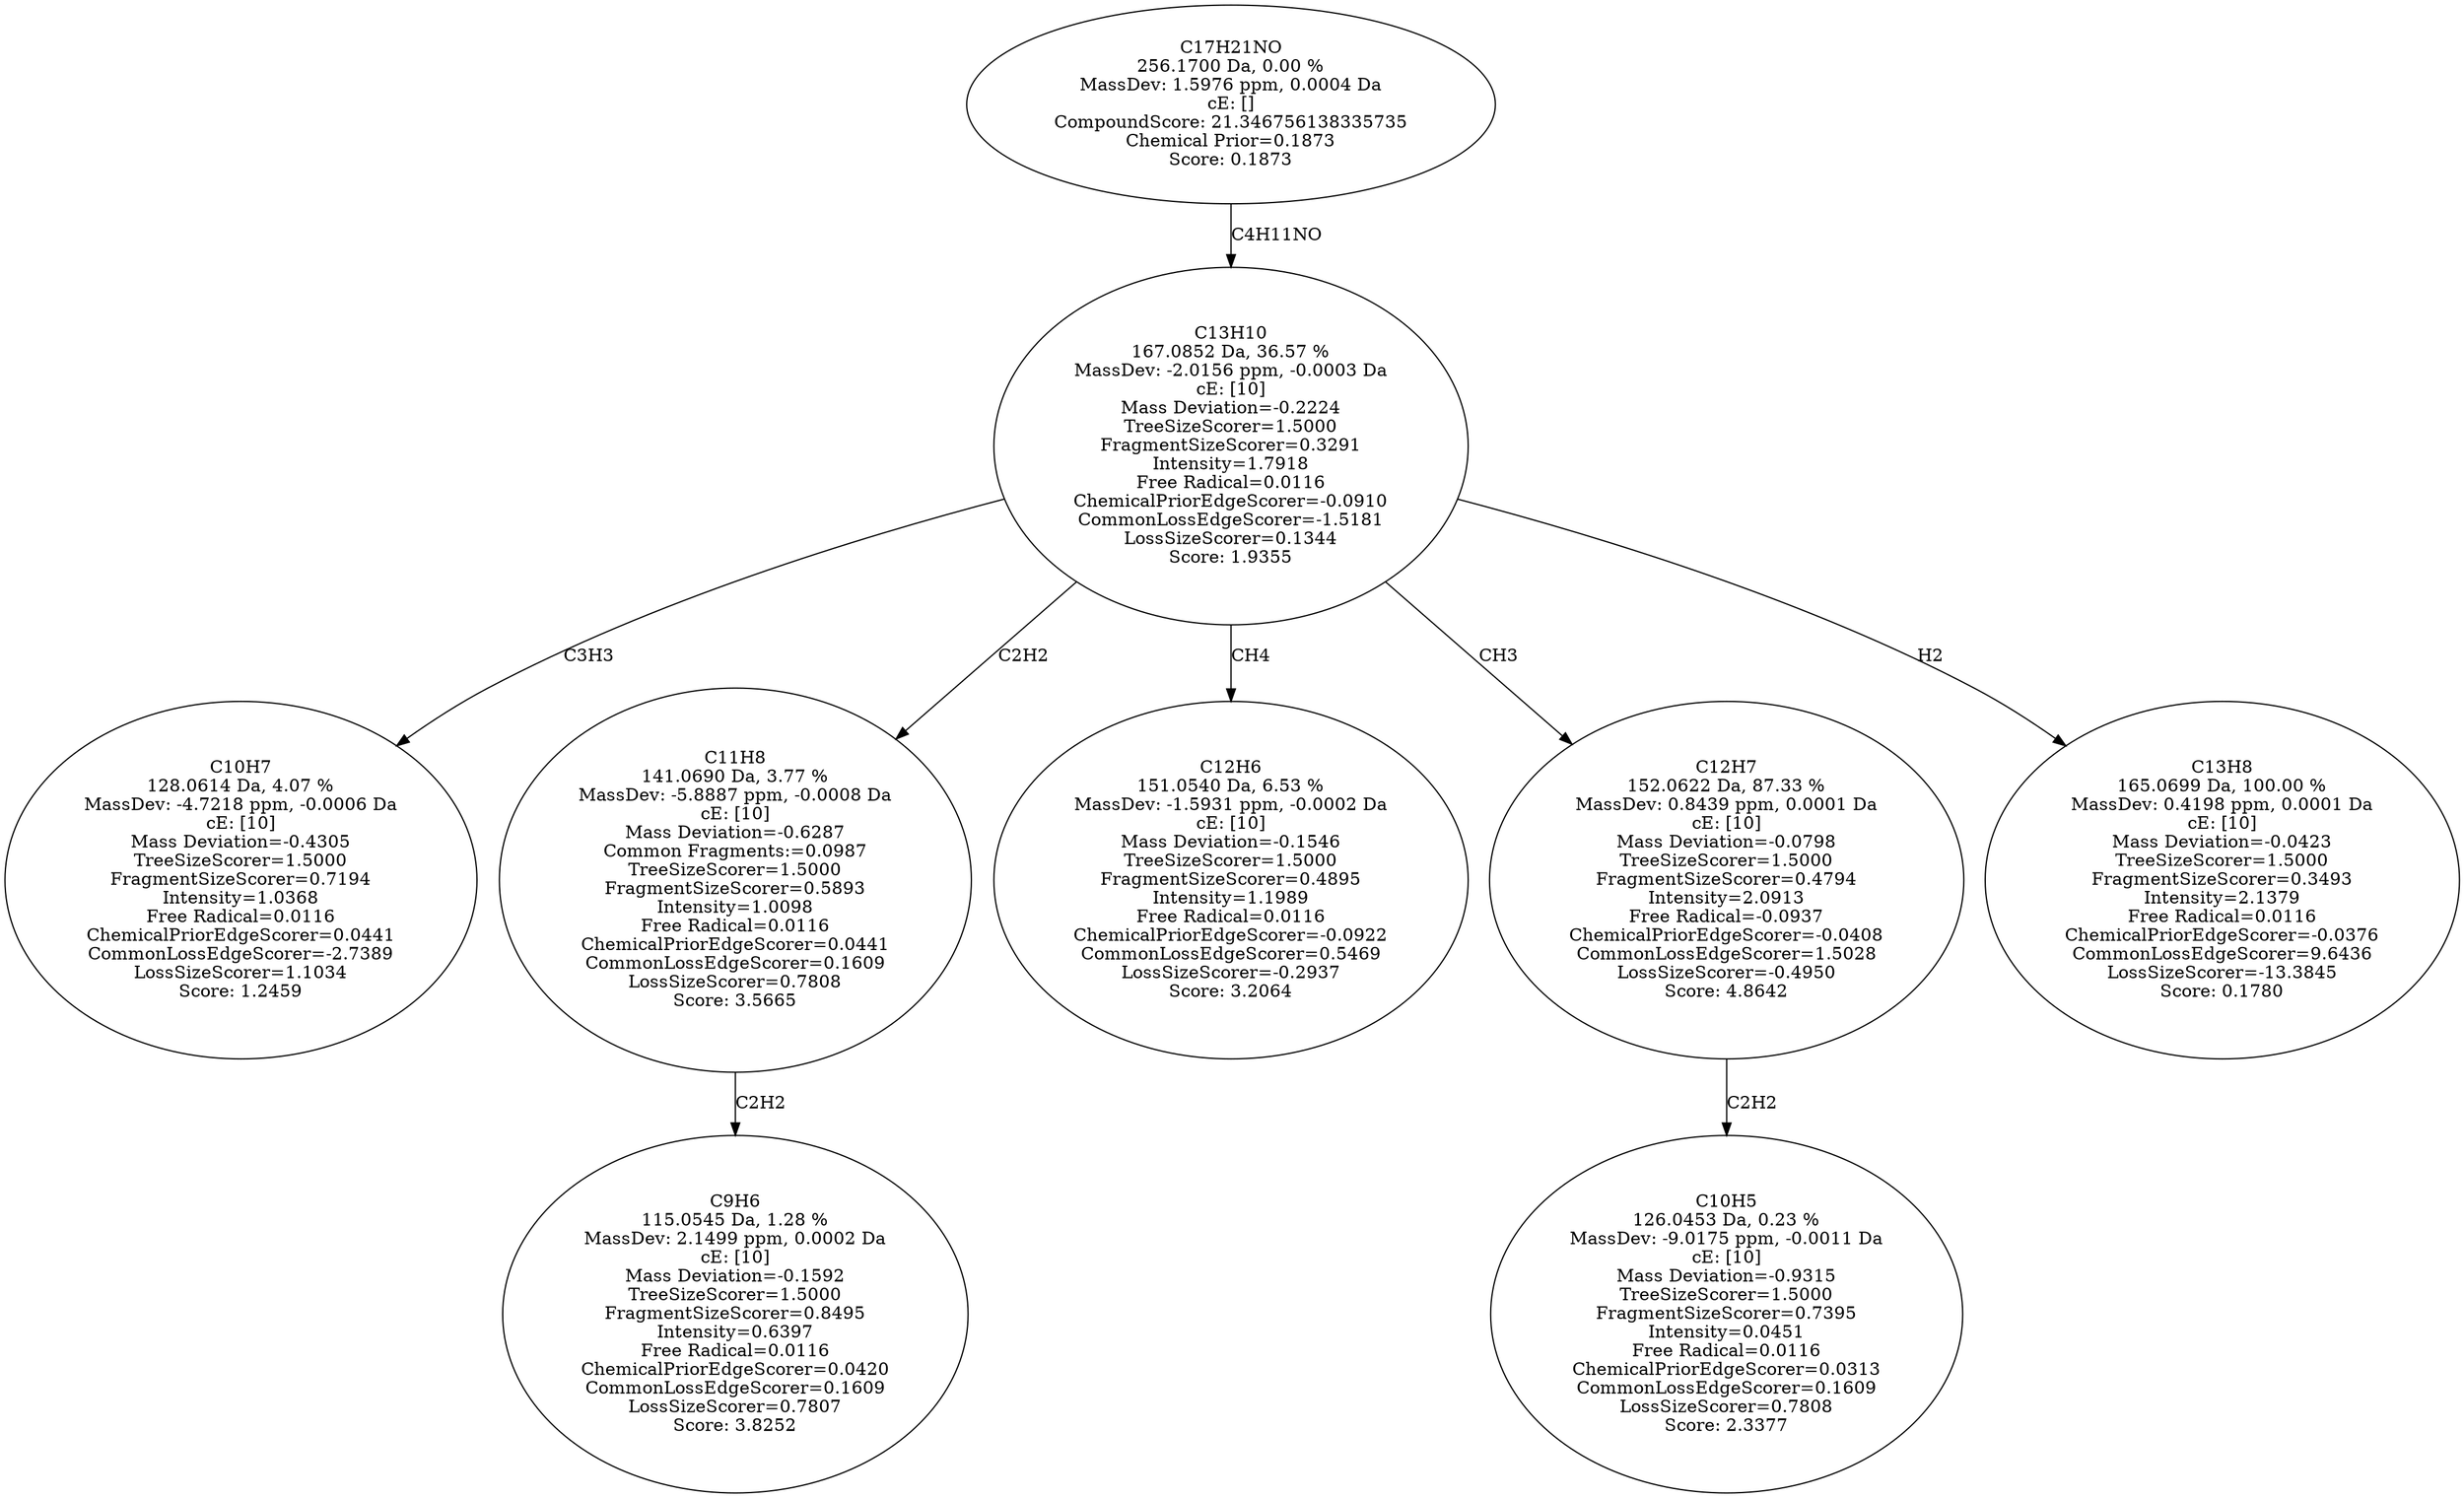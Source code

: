 strict digraph {
v1 [label="C10H7\n128.0614 Da, 4.07 %\nMassDev: -4.7218 ppm, -0.0006 Da\ncE: [10]\nMass Deviation=-0.4305\nTreeSizeScorer=1.5000\nFragmentSizeScorer=0.7194\nIntensity=1.0368\nFree Radical=0.0116\nChemicalPriorEdgeScorer=0.0441\nCommonLossEdgeScorer=-2.7389\nLossSizeScorer=1.1034\nScore: 1.2459"];
v2 [label="C9H6\n115.0545 Da, 1.28 %\nMassDev: 2.1499 ppm, 0.0002 Da\ncE: [10]\nMass Deviation=-0.1592\nTreeSizeScorer=1.5000\nFragmentSizeScorer=0.8495\nIntensity=0.6397\nFree Radical=0.0116\nChemicalPriorEdgeScorer=0.0420\nCommonLossEdgeScorer=0.1609\nLossSizeScorer=0.7807\nScore: 3.8252"];
v3 [label="C11H8\n141.0690 Da, 3.77 %\nMassDev: -5.8887 ppm, -0.0008 Da\ncE: [10]\nMass Deviation=-0.6287\nCommon Fragments:=0.0987\nTreeSizeScorer=1.5000\nFragmentSizeScorer=0.5893\nIntensity=1.0098\nFree Radical=0.0116\nChemicalPriorEdgeScorer=0.0441\nCommonLossEdgeScorer=0.1609\nLossSizeScorer=0.7808\nScore: 3.5665"];
v4 [label="C12H6\n151.0540 Da, 6.53 %\nMassDev: -1.5931 ppm, -0.0002 Da\ncE: [10]\nMass Deviation=-0.1546\nTreeSizeScorer=1.5000\nFragmentSizeScorer=0.4895\nIntensity=1.1989\nFree Radical=0.0116\nChemicalPriorEdgeScorer=-0.0922\nCommonLossEdgeScorer=0.5469\nLossSizeScorer=-0.2937\nScore: 3.2064"];
v5 [label="C10H5\n126.0453 Da, 0.23 %\nMassDev: -9.0175 ppm, -0.0011 Da\ncE: [10]\nMass Deviation=-0.9315\nTreeSizeScorer=1.5000\nFragmentSizeScorer=0.7395\nIntensity=0.0451\nFree Radical=0.0116\nChemicalPriorEdgeScorer=0.0313\nCommonLossEdgeScorer=0.1609\nLossSizeScorer=0.7808\nScore: 2.3377"];
v6 [label="C12H7\n152.0622 Da, 87.33 %\nMassDev: 0.8439 ppm, 0.0001 Da\ncE: [10]\nMass Deviation=-0.0798\nTreeSizeScorer=1.5000\nFragmentSizeScorer=0.4794\nIntensity=2.0913\nFree Radical=-0.0937\nChemicalPriorEdgeScorer=-0.0408\nCommonLossEdgeScorer=1.5028\nLossSizeScorer=-0.4950\nScore: 4.8642"];
v7 [label="C13H8\n165.0699 Da, 100.00 %\nMassDev: 0.4198 ppm, 0.0001 Da\ncE: [10]\nMass Deviation=-0.0423\nTreeSizeScorer=1.5000\nFragmentSizeScorer=0.3493\nIntensity=2.1379\nFree Radical=0.0116\nChemicalPriorEdgeScorer=-0.0376\nCommonLossEdgeScorer=9.6436\nLossSizeScorer=-13.3845\nScore: 0.1780"];
v8 [label="C13H10\n167.0852 Da, 36.57 %\nMassDev: -2.0156 ppm, -0.0003 Da\ncE: [10]\nMass Deviation=-0.2224\nTreeSizeScorer=1.5000\nFragmentSizeScorer=0.3291\nIntensity=1.7918\nFree Radical=0.0116\nChemicalPriorEdgeScorer=-0.0910\nCommonLossEdgeScorer=-1.5181\nLossSizeScorer=0.1344\nScore: 1.9355"];
v9 [label="C17H21NO\n256.1700 Da, 0.00 %\nMassDev: 1.5976 ppm, 0.0004 Da\ncE: []\nCompoundScore: 21.346756138335735\nChemical Prior=0.1873\nScore: 0.1873"];
v8 -> v1 [label="C3H3"];
v3 -> v2 [label="C2H2"];
v8 -> v3 [label="C2H2"];
v8 -> v4 [label="CH4"];
v6 -> v5 [label="C2H2"];
v8 -> v6 [label="CH3"];
v8 -> v7 [label="H2"];
v9 -> v8 [label="C4H11NO"];
}